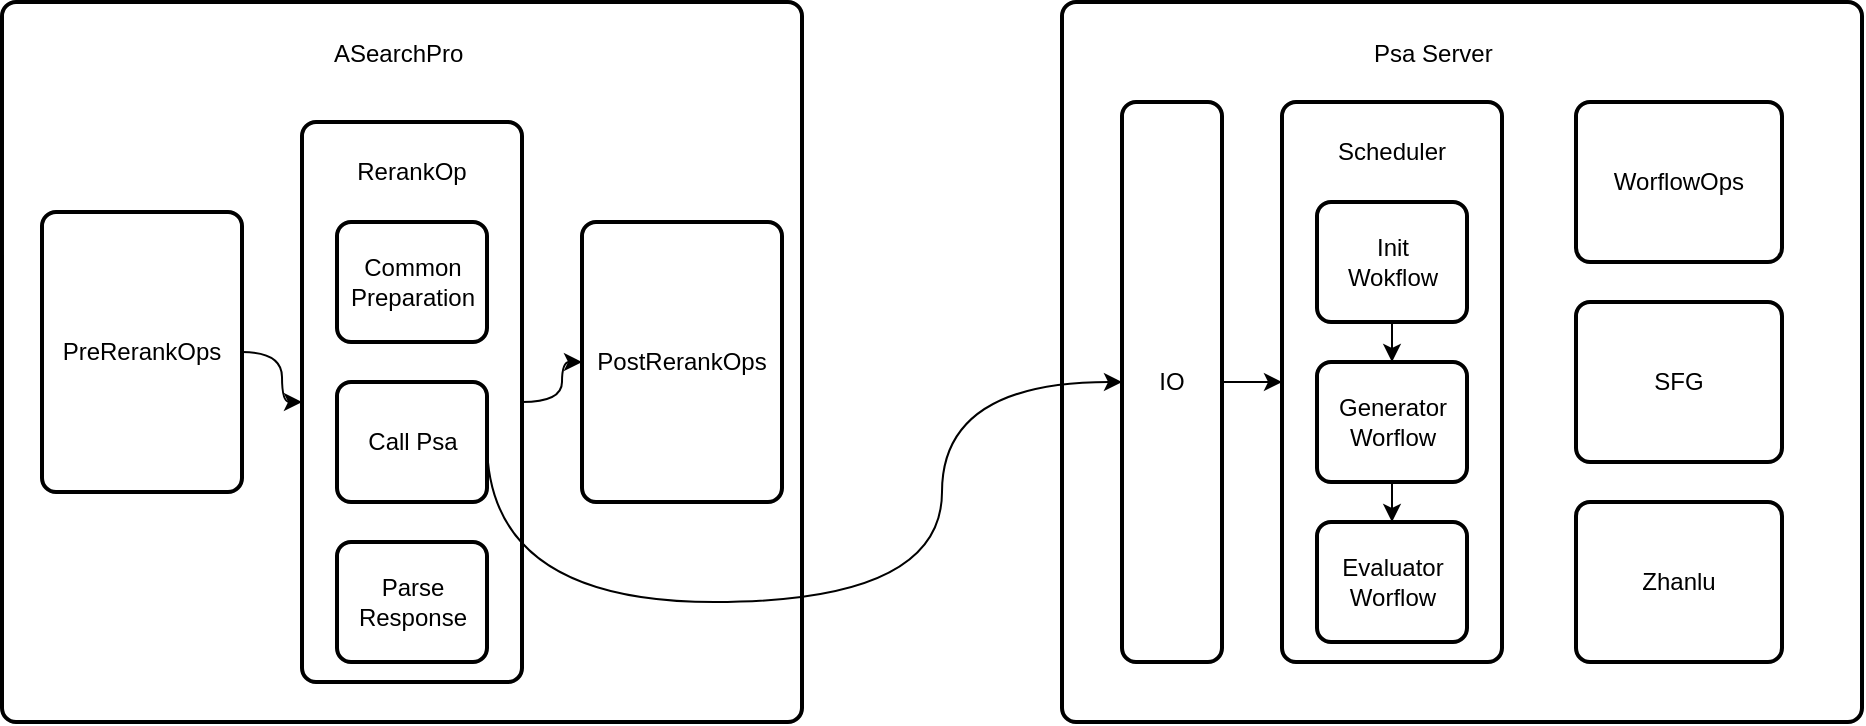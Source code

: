 <mxfile version="20.0.4" type="github">
  <diagram id="c9tKn7moXCY9H5sZiD9-" name="Page-1">
    <mxGraphModel dx="1426" dy="688" grid="1" gridSize="10" guides="1" tooltips="1" connect="1" arrows="1" fold="1" page="1" pageScale="1" pageWidth="827" pageHeight="1169" math="0" shadow="0">
      <root>
        <mxCell id="0" />
        <mxCell id="1" parent="0" />
        <mxCell id="6ounYKq_41smJYsyej_T-2" value="" style="rounded=1;whiteSpace=wrap;html=1;absoluteArcSize=1;arcSize=14;strokeWidth=2;" parent="1" vertex="1">
          <mxGeometry x="40" y="70" width="400" height="360" as="geometry" />
        </mxCell>
        <mxCell id="6ounYKq_41smJYsyej_T-4" value="ASearchPro" style="text;strokeColor=none;fillColor=none;align=left;verticalAlign=middle;spacingLeft=4;spacingRight=4;overflow=hidden;points=[[0,0.5],[1,0.5]];portConstraint=eastwest;rotatable=0;" parent="1" vertex="1">
          <mxGeometry x="200" y="80" width="80" height="30" as="geometry" />
        </mxCell>
        <mxCell id="6ounYKq_41smJYsyej_T-12" value="" style="rounded=1;whiteSpace=wrap;html=1;absoluteArcSize=1;arcSize=14;strokeWidth=2;" parent="1" vertex="1">
          <mxGeometry x="570" y="70" width="400" height="360" as="geometry" />
        </mxCell>
        <mxCell id="6ounYKq_41smJYsyej_T-25" style="edgeStyle=orthogonalEdgeStyle;rounded=0;orthogonalLoop=1;jettySize=auto;html=1;exitX=1;exitY=0.5;exitDx=0;exitDy=0;entryX=0;entryY=0.5;entryDx=0;entryDy=0;" parent="1" source="6ounYKq_41smJYsyej_T-15" target="6ounYKq_41smJYsyej_T-16" edge="1">
          <mxGeometry relative="1" as="geometry" />
        </mxCell>
        <mxCell id="6ounYKq_41smJYsyej_T-15" value="IO" style="rounded=1;whiteSpace=wrap;html=1;absoluteArcSize=1;arcSize=14;strokeWidth=2;" parent="1" vertex="1">
          <mxGeometry x="600" y="120" width="50" height="280" as="geometry" />
        </mxCell>
        <mxCell id="6ounYKq_41smJYsyej_T-16" value="" style="rounded=1;whiteSpace=wrap;html=1;absoluteArcSize=1;arcSize=14;strokeWidth=2;" parent="1" vertex="1">
          <mxGeometry x="680" y="120" width="110" height="280" as="geometry" />
        </mxCell>
        <mxCell id="6ounYKq_41smJYsyej_T-34" style="edgeStyle=orthogonalEdgeStyle;rounded=0;orthogonalLoop=1;jettySize=auto;html=1;exitX=0.5;exitY=1;exitDx=0;exitDy=0;entryX=0.5;entryY=0;entryDx=0;entryDy=0;" parent="1" source="6ounYKq_41smJYsyej_T-17" target="6ounYKq_41smJYsyej_T-18" edge="1">
          <mxGeometry relative="1" as="geometry" />
        </mxCell>
        <mxCell id="6ounYKq_41smJYsyej_T-17" value="Init&lt;br&gt;Wokflow" style="rounded=1;whiteSpace=wrap;html=1;absoluteArcSize=1;arcSize=14;strokeWidth=2;" parent="1" vertex="1">
          <mxGeometry x="697.5" y="170" width="75" height="60" as="geometry" />
        </mxCell>
        <mxCell id="6ounYKq_41smJYsyej_T-35" style="edgeStyle=orthogonalEdgeStyle;rounded=0;orthogonalLoop=1;jettySize=auto;html=1;exitX=0.5;exitY=1;exitDx=0;exitDy=0;entryX=0.5;entryY=0;entryDx=0;entryDy=0;" parent="1" source="6ounYKq_41smJYsyej_T-18" target="6ounYKq_41smJYsyej_T-19" edge="1">
          <mxGeometry relative="1" as="geometry" />
        </mxCell>
        <mxCell id="6ounYKq_41smJYsyej_T-18" value="Generator Worflow" style="rounded=1;whiteSpace=wrap;html=1;absoluteArcSize=1;arcSize=14;strokeWidth=2;" parent="1" vertex="1">
          <mxGeometry x="697.5" y="250" width="75" height="60" as="geometry" />
        </mxCell>
        <mxCell id="6ounYKq_41smJYsyej_T-19" value="Evaluator&lt;br&gt;Worflow" style="rounded=1;whiteSpace=wrap;html=1;absoluteArcSize=1;arcSize=14;strokeWidth=2;" parent="1" vertex="1">
          <mxGeometry x="697.5" y="330" width="75" height="60" as="geometry" />
        </mxCell>
        <mxCell id="6ounYKq_41smJYsyej_T-20" value="WorflowOps" style="rounded=1;whiteSpace=wrap;html=1;absoluteArcSize=1;arcSize=14;strokeWidth=2;" parent="1" vertex="1">
          <mxGeometry x="827" y="120" width="103" height="80" as="geometry" />
        </mxCell>
        <mxCell id="6ounYKq_41smJYsyej_T-21" value="SFG" style="rounded=1;whiteSpace=wrap;html=1;absoluteArcSize=1;arcSize=14;strokeWidth=2;" parent="1" vertex="1">
          <mxGeometry x="827" y="220" width="103" height="80" as="geometry" />
        </mxCell>
        <mxCell id="6ounYKq_41smJYsyej_T-22" value="Zhanlu" style="rounded=1;whiteSpace=wrap;html=1;absoluteArcSize=1;arcSize=14;strokeWidth=2;" parent="1" vertex="1">
          <mxGeometry x="827" y="320" width="103" height="80" as="geometry" />
        </mxCell>
        <mxCell id="6ounYKq_41smJYsyej_T-23" value="Psa Server" style="text;strokeColor=none;fillColor=none;align=left;verticalAlign=middle;spacingLeft=4;spacingRight=4;overflow=hidden;points=[[0,0.5],[1,0.5]];portConstraint=eastwest;rotatable=0;" parent="1" vertex="1">
          <mxGeometry x="720" y="80" width="80" height="30" as="geometry" />
        </mxCell>
        <mxCell id="6ounYKq_41smJYsyej_T-24" value="Scheduler" style="text;html=1;strokeColor=none;fillColor=none;align=center;verticalAlign=middle;whiteSpace=wrap;rounded=0;" parent="1" vertex="1">
          <mxGeometry x="705" y="130" width="60" height="30" as="geometry" />
        </mxCell>
        <mxCell id="6ounYKq_41smJYsyej_T-40" style="edgeStyle=orthogonalEdgeStyle;curved=1;rounded=0;orthogonalLoop=1;jettySize=auto;html=1;entryX=0;entryY=0.5;entryDx=0;entryDy=0;" parent="1" source="6ounYKq_41smJYsyej_T-29" target="6ounYKq_41smJYsyej_T-38" edge="1">
          <mxGeometry relative="1" as="geometry" />
        </mxCell>
        <mxCell id="6ounYKq_41smJYsyej_T-29" value="" style="rounded=1;whiteSpace=wrap;html=1;absoluteArcSize=1;arcSize=14;strokeWidth=2;" parent="1" vertex="1">
          <mxGeometry x="190" y="130" width="110" height="280" as="geometry" />
        </mxCell>
        <mxCell id="6ounYKq_41smJYsyej_T-30" value="Common&lt;br&gt;Preparation" style="rounded=1;whiteSpace=wrap;html=1;absoluteArcSize=1;arcSize=14;strokeWidth=2;" parent="1" vertex="1">
          <mxGeometry x="207.5" y="180" width="75" height="60" as="geometry" />
        </mxCell>
        <mxCell id="6ounYKq_41smJYsyej_T-36" style="edgeStyle=orthogonalEdgeStyle;rounded=0;orthogonalLoop=1;jettySize=auto;html=1;exitX=1;exitY=0.5;exitDx=0;exitDy=0;entryX=0;entryY=0.5;entryDx=0;entryDy=0;curved=1;" parent="1" source="6ounYKq_41smJYsyej_T-31" target="6ounYKq_41smJYsyej_T-15" edge="1">
          <mxGeometry relative="1" as="geometry">
            <Array as="points">
              <mxPoint x="283" y="370" />
              <mxPoint x="510" y="370" />
              <mxPoint x="510" y="260" />
            </Array>
          </mxGeometry>
        </mxCell>
        <mxCell id="6ounYKq_41smJYsyej_T-31" value="Call Psa" style="rounded=1;whiteSpace=wrap;html=1;absoluteArcSize=1;arcSize=14;strokeWidth=2;" parent="1" vertex="1">
          <mxGeometry x="207.5" y="260" width="75" height="60" as="geometry" />
        </mxCell>
        <mxCell id="6ounYKq_41smJYsyej_T-32" value="Parse Response" style="rounded=1;whiteSpace=wrap;html=1;absoluteArcSize=1;arcSize=14;strokeWidth=2;" parent="1" vertex="1">
          <mxGeometry x="207.5" y="340" width="75" height="60" as="geometry" />
        </mxCell>
        <mxCell id="6ounYKq_41smJYsyej_T-33" value="RerankOp" style="text;html=1;strokeColor=none;fillColor=none;align=center;verticalAlign=middle;whiteSpace=wrap;rounded=0;" parent="1" vertex="1">
          <mxGeometry x="215" y="140" width="60" height="30" as="geometry" />
        </mxCell>
        <mxCell id="6ounYKq_41smJYsyej_T-39" style="edgeStyle=orthogonalEdgeStyle;curved=1;rounded=0;orthogonalLoop=1;jettySize=auto;html=1;" parent="1" source="6ounYKq_41smJYsyej_T-37" target="6ounYKq_41smJYsyej_T-29" edge="1">
          <mxGeometry relative="1" as="geometry" />
        </mxCell>
        <mxCell id="6ounYKq_41smJYsyej_T-37" value="PreRerankOps" style="rounded=1;whiteSpace=wrap;html=1;absoluteArcSize=1;arcSize=14;strokeWidth=2;" parent="1" vertex="1">
          <mxGeometry x="60" y="175" width="100" height="140" as="geometry" />
        </mxCell>
        <mxCell id="6ounYKq_41smJYsyej_T-38" value="PostRerankOps" style="rounded=1;whiteSpace=wrap;html=1;absoluteArcSize=1;arcSize=14;strokeWidth=2;" parent="1" vertex="1">
          <mxGeometry x="330" y="180" width="100" height="140" as="geometry" />
        </mxCell>
      </root>
    </mxGraphModel>
  </diagram>
</mxfile>
